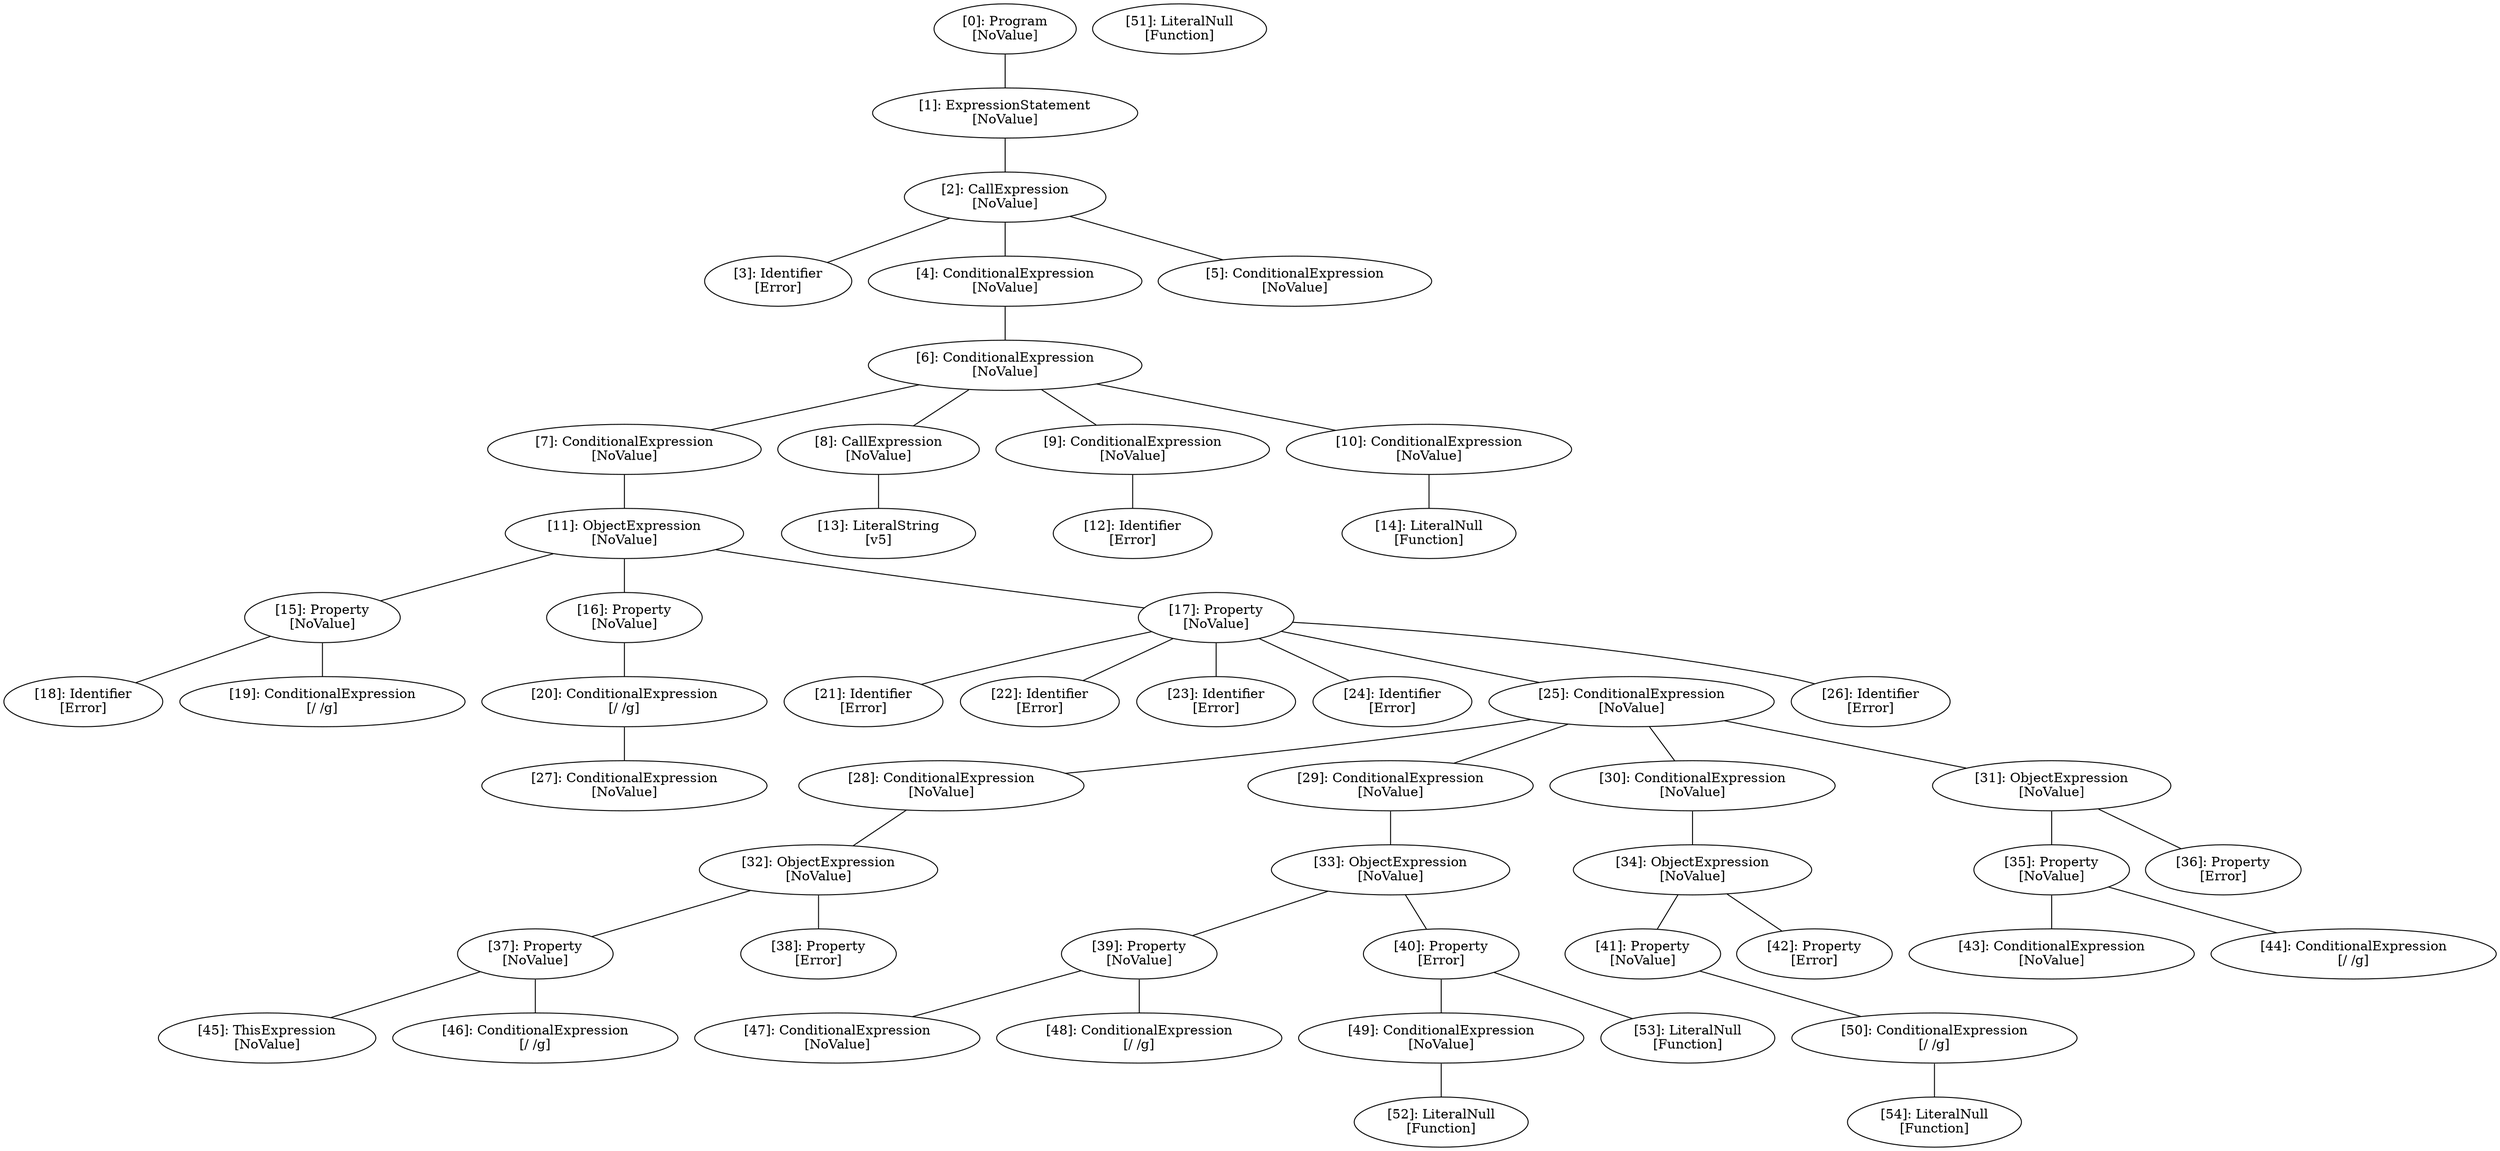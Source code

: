 // Result
graph {
	0 [label="[0]: Program
[NoValue]"]
	1 [label="[1]: ExpressionStatement
[NoValue]"]
	2 [label="[2]: CallExpression
[NoValue]"]
	3 [label="[3]: Identifier
[Error]"]
	4 [label="[4]: ConditionalExpression
[NoValue]"]
	5 [label="[5]: ConditionalExpression
[NoValue]"]
	6 [label="[6]: ConditionalExpression
[NoValue]"]
	7 [label="[7]: ConditionalExpression
[NoValue]"]
	8 [label="[8]: CallExpression
[NoValue]"]
	9 [label="[9]: ConditionalExpression
[NoValue]"]
	10 [label="[10]: ConditionalExpression
[NoValue]"]
	11 [label="[11]: ObjectExpression
[NoValue]"]
	12 [label="[12]: Identifier
[Error]"]
	13 [label="[13]: LiteralString
[v5]"]
	14 [label="[14]: LiteralNull
[Function]"]
	15 [label="[15]: Property
[NoValue]"]
	16 [label="[16]: Property
[NoValue]"]
	17 [label="[17]: Property
[NoValue]"]
	18 [label="[18]: Identifier
[Error]"]
	19 [label="[19]: ConditionalExpression
[/ /g]"]
	20 [label="[20]: ConditionalExpression
[/ /g]"]
	21 [label="[21]: Identifier
[Error]"]
	22 [label="[22]: Identifier
[Error]"]
	23 [label="[23]: Identifier
[Error]"]
	24 [label="[24]: Identifier
[Error]"]
	25 [label="[25]: ConditionalExpression
[NoValue]"]
	26 [label="[26]: Identifier
[Error]"]
	27 [label="[27]: ConditionalExpression
[NoValue]"]
	28 [label="[28]: ConditionalExpression
[NoValue]"]
	29 [label="[29]: ConditionalExpression
[NoValue]"]
	30 [label="[30]: ConditionalExpression
[NoValue]"]
	31 [label="[31]: ObjectExpression
[NoValue]"]
	32 [label="[32]: ObjectExpression
[NoValue]"]
	33 [label="[33]: ObjectExpression
[NoValue]"]
	34 [label="[34]: ObjectExpression
[NoValue]"]
	35 [label="[35]: Property
[NoValue]"]
	36 [label="[36]: Property
[Error]"]
	37 [label="[37]: Property
[NoValue]"]
	38 [label="[38]: Property
[Error]"]
	39 [label="[39]: Property
[NoValue]"]
	40 [label="[40]: Property
[Error]"]
	41 [label="[41]: Property
[NoValue]"]
	42 [label="[42]: Property
[Error]"]
	43 [label="[43]: ConditionalExpression
[NoValue]"]
	44 [label="[44]: ConditionalExpression
[/ /g]"]
	45 [label="[45]: ThisExpression
[NoValue]"]
	46 [label="[46]: ConditionalExpression
[/ /g]"]
	47 [label="[47]: ConditionalExpression
[NoValue]"]
	48 [label="[48]: ConditionalExpression
[/ /g]"]
	49 [label="[49]: ConditionalExpression
[NoValue]"]
	50 [label="[50]: ConditionalExpression
[/ /g]"]
	51 [label="[51]: LiteralNull
[Function]"]
	52 [label="[52]: LiteralNull
[Function]"]
	53 [label="[53]: LiteralNull
[Function]"]
	54 [label="[54]: LiteralNull
[Function]"]
	0 -- 1
	1 -- 2
	2 -- 3
	2 -- 4
	2 -- 5
	4 -- 6
	6 -- 7
	6 -- 8
	6 -- 9
	6 -- 10
	7 -- 11
	8 -- 13
	9 -- 12
	10 -- 14
	11 -- 15
	11 -- 16
	11 -- 17
	15 -- 18
	15 -- 19
	16 -- 20
	17 -- 21
	17 -- 22
	17 -- 23
	17 -- 24
	17 -- 25
	17 -- 26
	20 -- 27
	25 -- 28
	25 -- 29
	25 -- 30
	25 -- 31
	28 -- 32
	29 -- 33
	30 -- 34
	31 -- 35
	31 -- 36
	32 -- 37
	32 -- 38
	33 -- 39
	33 -- 40
	34 -- 41
	34 -- 42
	35 -- 43
	35 -- 44
	37 -- 45
	37 -- 46
	39 -- 47
	39 -- 48
	40 -- 49
	40 -- 53
	41 -- 50
	49 -- 52
	50 -- 54
}
